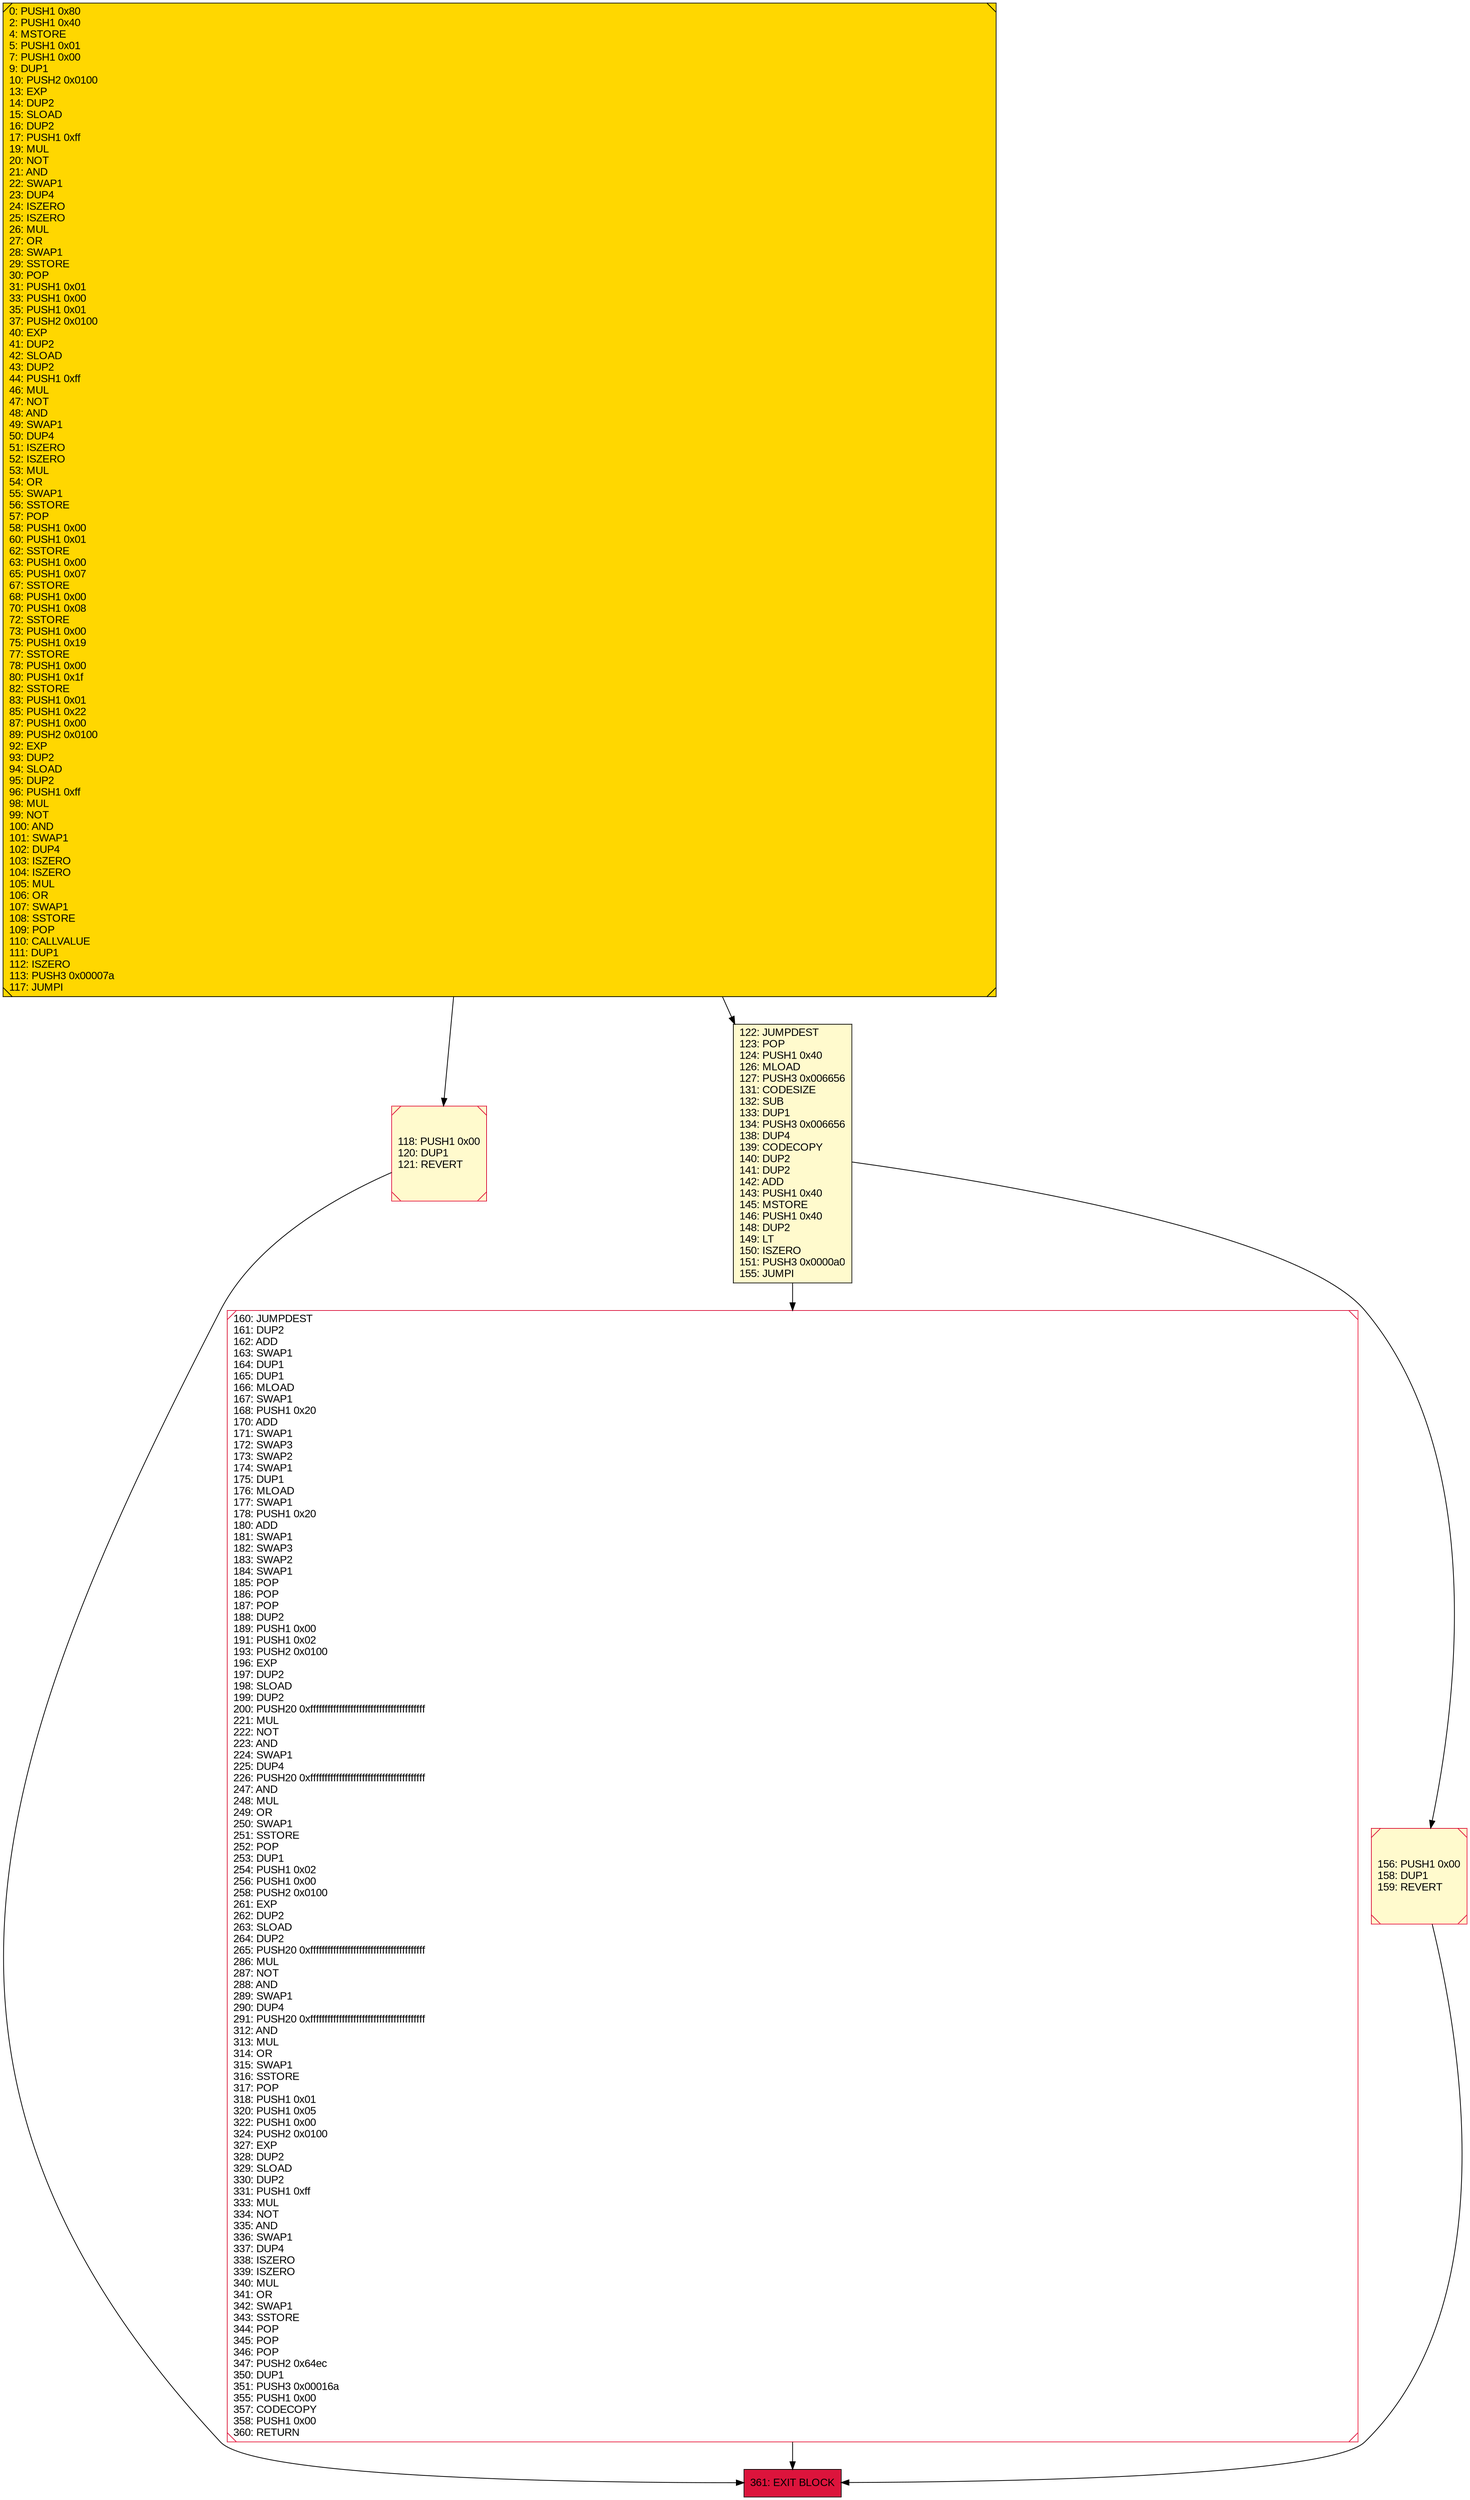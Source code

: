 digraph G {
bgcolor=transparent rankdir=UD;
node [shape=box style=filled color=black fillcolor=white fontname=arial fontcolor=black];
160 [label="160: JUMPDEST\l161: DUP2\l162: ADD\l163: SWAP1\l164: DUP1\l165: DUP1\l166: MLOAD\l167: SWAP1\l168: PUSH1 0x20\l170: ADD\l171: SWAP1\l172: SWAP3\l173: SWAP2\l174: SWAP1\l175: DUP1\l176: MLOAD\l177: SWAP1\l178: PUSH1 0x20\l180: ADD\l181: SWAP1\l182: SWAP3\l183: SWAP2\l184: SWAP1\l185: POP\l186: POP\l187: POP\l188: DUP2\l189: PUSH1 0x00\l191: PUSH1 0x02\l193: PUSH2 0x0100\l196: EXP\l197: DUP2\l198: SLOAD\l199: DUP2\l200: PUSH20 0xffffffffffffffffffffffffffffffffffffffff\l221: MUL\l222: NOT\l223: AND\l224: SWAP1\l225: DUP4\l226: PUSH20 0xffffffffffffffffffffffffffffffffffffffff\l247: AND\l248: MUL\l249: OR\l250: SWAP1\l251: SSTORE\l252: POP\l253: DUP1\l254: PUSH1 0x02\l256: PUSH1 0x00\l258: PUSH2 0x0100\l261: EXP\l262: DUP2\l263: SLOAD\l264: DUP2\l265: PUSH20 0xffffffffffffffffffffffffffffffffffffffff\l286: MUL\l287: NOT\l288: AND\l289: SWAP1\l290: DUP4\l291: PUSH20 0xffffffffffffffffffffffffffffffffffffffff\l312: AND\l313: MUL\l314: OR\l315: SWAP1\l316: SSTORE\l317: POP\l318: PUSH1 0x01\l320: PUSH1 0x05\l322: PUSH1 0x00\l324: PUSH2 0x0100\l327: EXP\l328: DUP2\l329: SLOAD\l330: DUP2\l331: PUSH1 0xff\l333: MUL\l334: NOT\l335: AND\l336: SWAP1\l337: DUP4\l338: ISZERO\l339: ISZERO\l340: MUL\l341: OR\l342: SWAP1\l343: SSTORE\l344: POP\l345: POP\l346: POP\l347: PUSH2 0x64ec\l350: DUP1\l351: PUSH3 0x00016a\l355: PUSH1 0x00\l357: CODECOPY\l358: PUSH1 0x00\l360: RETURN\l" shape=Msquare color=crimson ];
0 [label="0: PUSH1 0x80\l2: PUSH1 0x40\l4: MSTORE\l5: PUSH1 0x01\l7: PUSH1 0x00\l9: DUP1\l10: PUSH2 0x0100\l13: EXP\l14: DUP2\l15: SLOAD\l16: DUP2\l17: PUSH1 0xff\l19: MUL\l20: NOT\l21: AND\l22: SWAP1\l23: DUP4\l24: ISZERO\l25: ISZERO\l26: MUL\l27: OR\l28: SWAP1\l29: SSTORE\l30: POP\l31: PUSH1 0x01\l33: PUSH1 0x00\l35: PUSH1 0x01\l37: PUSH2 0x0100\l40: EXP\l41: DUP2\l42: SLOAD\l43: DUP2\l44: PUSH1 0xff\l46: MUL\l47: NOT\l48: AND\l49: SWAP1\l50: DUP4\l51: ISZERO\l52: ISZERO\l53: MUL\l54: OR\l55: SWAP1\l56: SSTORE\l57: POP\l58: PUSH1 0x00\l60: PUSH1 0x01\l62: SSTORE\l63: PUSH1 0x00\l65: PUSH1 0x07\l67: SSTORE\l68: PUSH1 0x00\l70: PUSH1 0x08\l72: SSTORE\l73: PUSH1 0x00\l75: PUSH1 0x19\l77: SSTORE\l78: PUSH1 0x00\l80: PUSH1 0x1f\l82: SSTORE\l83: PUSH1 0x01\l85: PUSH1 0x22\l87: PUSH1 0x00\l89: PUSH2 0x0100\l92: EXP\l93: DUP2\l94: SLOAD\l95: DUP2\l96: PUSH1 0xff\l98: MUL\l99: NOT\l100: AND\l101: SWAP1\l102: DUP4\l103: ISZERO\l104: ISZERO\l105: MUL\l106: OR\l107: SWAP1\l108: SSTORE\l109: POP\l110: CALLVALUE\l111: DUP1\l112: ISZERO\l113: PUSH3 0x00007a\l117: JUMPI\l" fillcolor=lemonchiffon shape=Msquare fillcolor=gold ];
118 [label="118: PUSH1 0x00\l120: DUP1\l121: REVERT\l" fillcolor=lemonchiffon shape=Msquare color=crimson ];
122 [label="122: JUMPDEST\l123: POP\l124: PUSH1 0x40\l126: MLOAD\l127: PUSH3 0x006656\l131: CODESIZE\l132: SUB\l133: DUP1\l134: PUSH3 0x006656\l138: DUP4\l139: CODECOPY\l140: DUP2\l141: DUP2\l142: ADD\l143: PUSH1 0x40\l145: MSTORE\l146: PUSH1 0x40\l148: DUP2\l149: LT\l150: ISZERO\l151: PUSH3 0x0000a0\l155: JUMPI\l" fillcolor=lemonchiffon ];
361 [label="361: EXIT BLOCK\l" fillcolor=crimson ];
156 [label="156: PUSH1 0x00\l158: DUP1\l159: REVERT\l" fillcolor=lemonchiffon shape=Msquare color=crimson ];
156 -> 361;
0 -> 118;
122 -> 156;
160 -> 361;
122 -> 160;
0 -> 122;
118 -> 361;
}
